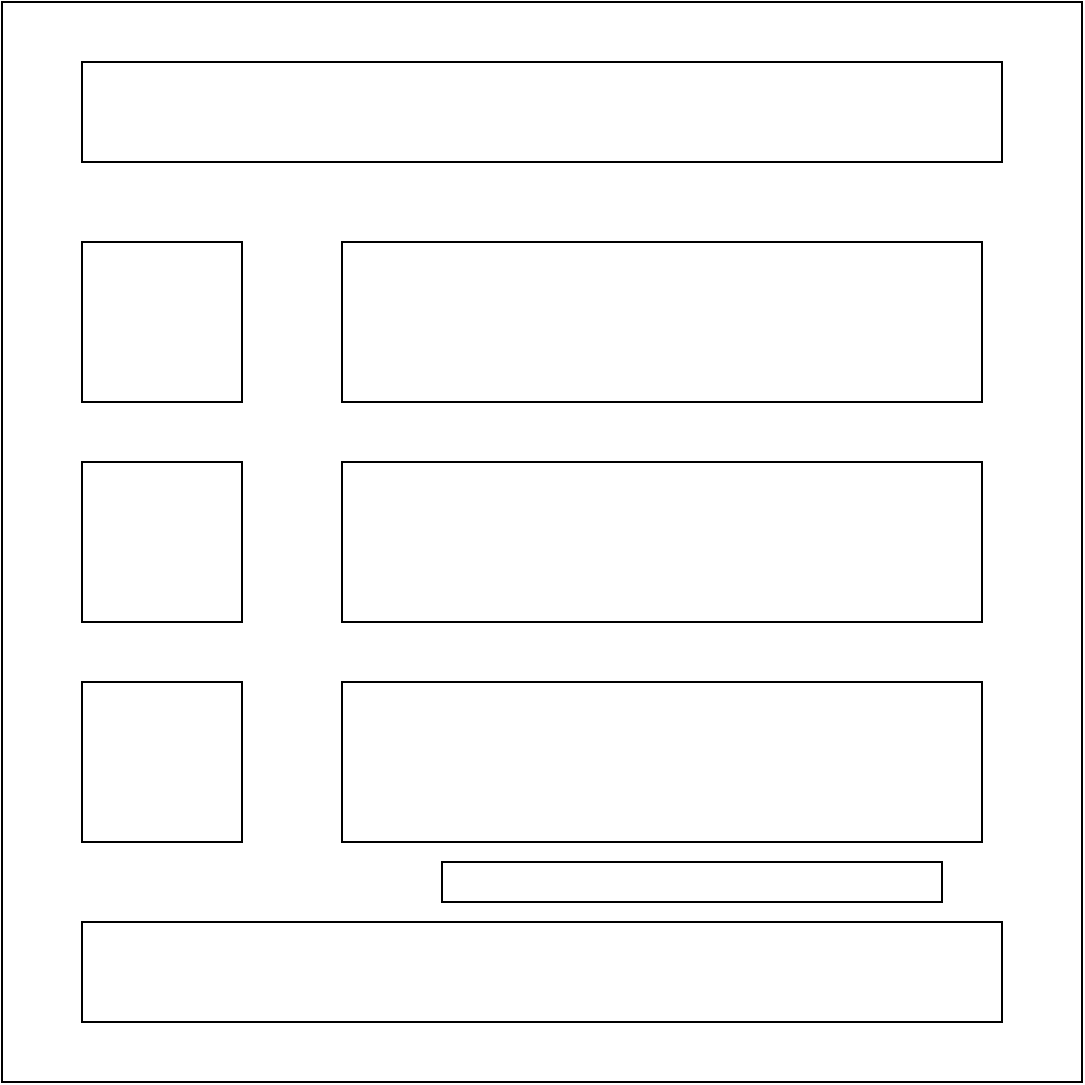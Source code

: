 <mxfile version="28.0.6">
  <diagram name="Page-1" id="LAAqzWsz8ldX0x7vCpaQ">
    <mxGraphModel dx="1678" dy="874" grid="1" gridSize="10" guides="1" tooltips="1" connect="1" arrows="1" fold="1" page="1" pageScale="1" pageWidth="827" pageHeight="1169" math="0" shadow="0">
      <root>
        <mxCell id="0" />
        <mxCell id="1" parent="0" />
        <mxCell id="BDhauerVRzulrDaXgORS-1" value="" style="whiteSpace=wrap;html=1;aspect=fixed;" vertex="1" parent="1">
          <mxGeometry x="160" y="100" width="540" height="540" as="geometry" />
        </mxCell>
        <mxCell id="BDhauerVRzulrDaXgORS-2" value="" style="rounded=0;whiteSpace=wrap;html=1;" vertex="1" parent="1">
          <mxGeometry x="200" y="130" width="460" height="50" as="geometry" />
        </mxCell>
        <mxCell id="BDhauerVRzulrDaXgORS-3" value="" style="rounded=0;whiteSpace=wrap;html=1;" vertex="1" parent="1">
          <mxGeometry x="200" y="560" width="460" height="50" as="geometry" />
        </mxCell>
        <mxCell id="BDhauerVRzulrDaXgORS-4" value="" style="whiteSpace=wrap;html=1;aspect=fixed;" vertex="1" parent="1">
          <mxGeometry x="200" y="220" width="80" height="80" as="geometry" />
        </mxCell>
        <mxCell id="BDhauerVRzulrDaXgORS-5" value="" style="whiteSpace=wrap;html=1;aspect=fixed;" vertex="1" parent="1">
          <mxGeometry x="200" y="330" width="80" height="80" as="geometry" />
        </mxCell>
        <mxCell id="BDhauerVRzulrDaXgORS-6" value="" style="whiteSpace=wrap;html=1;aspect=fixed;" vertex="1" parent="1">
          <mxGeometry x="200" y="440" width="80" height="80" as="geometry" />
        </mxCell>
        <mxCell id="BDhauerVRzulrDaXgORS-7" value="" style="rounded=0;whiteSpace=wrap;html=1;" vertex="1" parent="1">
          <mxGeometry x="330" y="220" width="320" height="80" as="geometry" />
        </mxCell>
        <mxCell id="BDhauerVRzulrDaXgORS-8" value="" style="rounded=0;whiteSpace=wrap;html=1;" vertex="1" parent="1">
          <mxGeometry x="330" y="330" width="320" height="80" as="geometry" />
        </mxCell>
        <mxCell id="BDhauerVRzulrDaXgORS-9" value="" style="rounded=0;whiteSpace=wrap;html=1;" vertex="1" parent="1">
          <mxGeometry x="330" y="440" width="320" height="80" as="geometry" />
        </mxCell>
        <mxCell id="BDhauerVRzulrDaXgORS-10" value="" style="rounded=0;whiteSpace=wrap;html=1;" vertex="1" parent="1">
          <mxGeometry x="380" y="530" width="250" height="20" as="geometry" />
        </mxCell>
      </root>
    </mxGraphModel>
  </diagram>
</mxfile>
